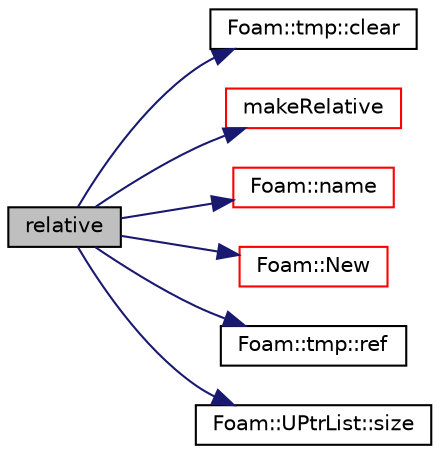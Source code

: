 digraph "relative"
{
  bgcolor="transparent";
  edge [fontname="Helvetica",fontsize="10",labelfontname="Helvetica",labelfontsize="10"];
  node [fontname="Helvetica",fontsize="10",shape=record];
  rankdir="LR";
  Node682 [label="relative",height=0.2,width=0.4,color="black", fillcolor="grey75", style="filled", fontcolor="black"];
  Node682 -> Node683 [color="midnightblue",fontsize="10",style="solid",fontname="Helvetica"];
  Node683 [label="Foam::tmp::clear",height=0.2,width=0.4,color="black",URL="$a27077.html#adf1d9633e64d0de6a36e0af17ccd8163",tooltip="If object pointer points to valid object: "];
  Node682 -> Node684 [color="midnightblue",fontsize="10",style="solid",fontname="Helvetica"];
  Node684 [label="makeRelative",height=0.2,width=0.4,color="red",URL="$a22685.html#aaa0b627878c53a843733aa3c37306d9a",tooltip="Make the given absolute velocity relative within the MRF region. "];
  Node682 -> Node686 [color="midnightblue",fontsize="10",style="solid",fontname="Helvetica"];
  Node686 [label="Foam::name",height=0.2,width=0.4,color="red",URL="$a21851.html#adcb0df2bd4953cb6bb390272d8263c3a",tooltip="Return a string representation of a complex. "];
  Node682 -> Node689 [color="midnightblue",fontsize="10",style="solid",fontname="Helvetica"];
  Node689 [label="Foam::New",height=0.2,width=0.4,color="red",URL="$a21851.html#a9d62cf14554c95e83f83f14909d9e0ec"];
  Node682 -> Node807 [color="midnightblue",fontsize="10",style="solid",fontname="Helvetica"];
  Node807 [label="Foam::tmp::ref",height=0.2,width=0.4,color="black",URL="$a27077.html#aeaf81e641282874cef07f5b808efc83b",tooltip="Return non-const reference or generate a fatal error. "];
  Node682 -> Node1013 [color="midnightblue",fontsize="10",style="solid",fontname="Helvetica"];
  Node1013 [label="Foam::UPtrList::size",height=0.2,width=0.4,color="black",URL="$a27101.html#a47b3bf30da1eb3ab8076b5fbe00e0494",tooltip="Return the number of elements in the UPtrList. "];
}
